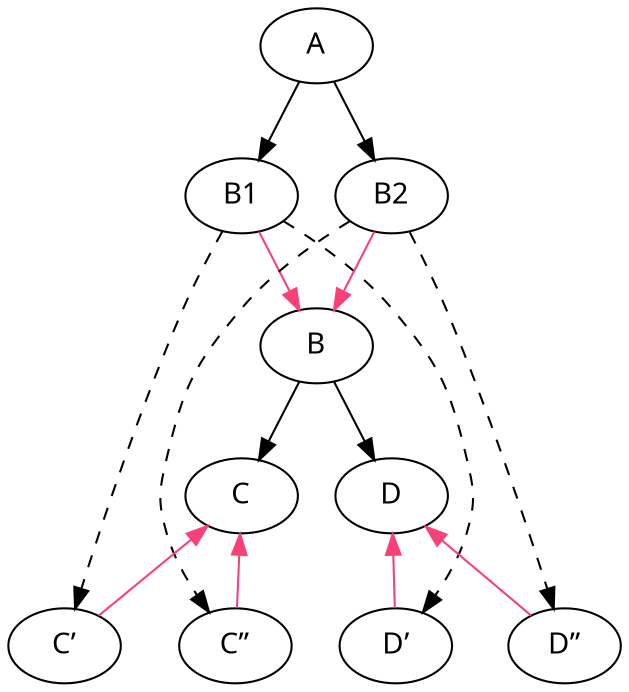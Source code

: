 digraph tree {
  node [fontname="Avenir Next"];
  edge [fontname="Avenir Next"];

  A [ordering=out]
  B1 [ordering=out]
  B2 [ordering=out]
  A -> B1
  A -> B2

  B -> C
  B -> D

  C_ [label="C’"]
  C -> C_ [color="#f94179", dir=back]
  C__ [label="C”"]
  C -> C__ [color="#f94179", dir=back]
  B1 -> C_ [style=dashed]
  B1 -> B [color="#f94179"]
  B1 -> D_ [style=dashed]


  D_ [label="D’"]
  D -> D_ [color="#f94179", dir=back]
  D__ [label="D”"]
  D -> D__ [color="#f94179", dir=back]
  B2 -> C__ [style=dashed]
  B2 -> B [color="#f94179"]
  B2 -> D__ [style=dashed]
}
